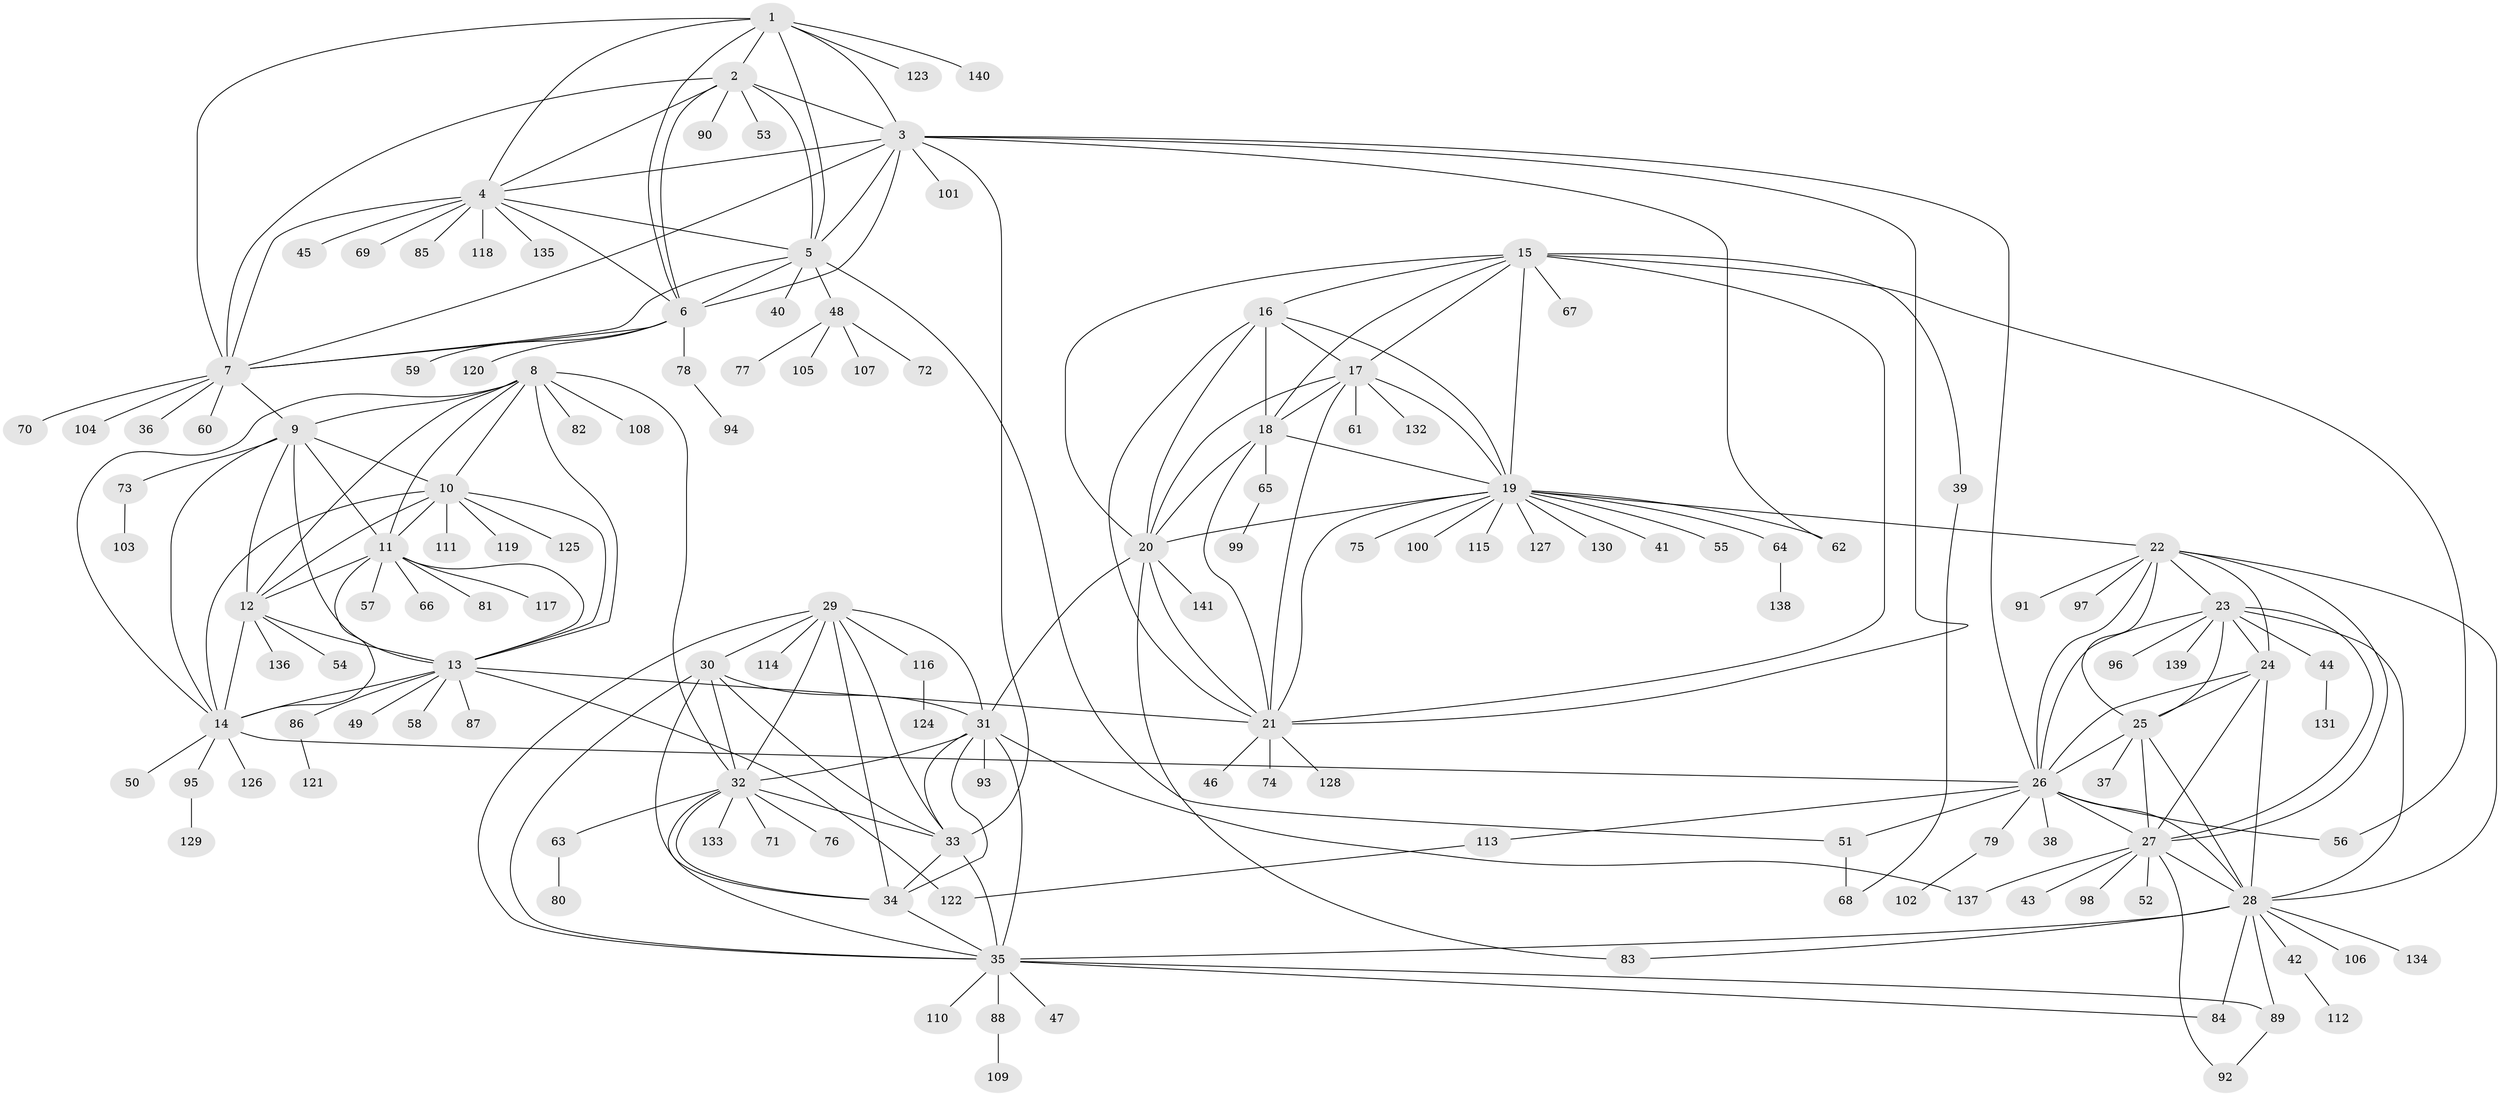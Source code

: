 // Generated by graph-tools (version 1.1) at 2025/55/03/09/25 04:55:35]
// undirected, 141 vertices, 231 edges
graph export_dot {
graph [start="1"]
  node [color=gray90,style=filled];
  1;
  2;
  3;
  4;
  5;
  6;
  7;
  8;
  9;
  10;
  11;
  12;
  13;
  14;
  15;
  16;
  17;
  18;
  19;
  20;
  21;
  22;
  23;
  24;
  25;
  26;
  27;
  28;
  29;
  30;
  31;
  32;
  33;
  34;
  35;
  36;
  37;
  38;
  39;
  40;
  41;
  42;
  43;
  44;
  45;
  46;
  47;
  48;
  49;
  50;
  51;
  52;
  53;
  54;
  55;
  56;
  57;
  58;
  59;
  60;
  61;
  62;
  63;
  64;
  65;
  66;
  67;
  68;
  69;
  70;
  71;
  72;
  73;
  74;
  75;
  76;
  77;
  78;
  79;
  80;
  81;
  82;
  83;
  84;
  85;
  86;
  87;
  88;
  89;
  90;
  91;
  92;
  93;
  94;
  95;
  96;
  97;
  98;
  99;
  100;
  101;
  102;
  103;
  104;
  105;
  106;
  107;
  108;
  109;
  110;
  111;
  112;
  113;
  114;
  115;
  116;
  117;
  118;
  119;
  120;
  121;
  122;
  123;
  124;
  125;
  126;
  127;
  128;
  129;
  130;
  131;
  132;
  133;
  134;
  135;
  136;
  137;
  138;
  139;
  140;
  141;
  1 -- 2;
  1 -- 3;
  1 -- 4;
  1 -- 5;
  1 -- 6;
  1 -- 7;
  1 -- 123;
  1 -- 140;
  2 -- 3;
  2 -- 4;
  2 -- 5;
  2 -- 6;
  2 -- 7;
  2 -- 53;
  2 -- 90;
  3 -- 4;
  3 -- 5;
  3 -- 6;
  3 -- 7;
  3 -- 21;
  3 -- 26;
  3 -- 33;
  3 -- 62;
  3 -- 101;
  4 -- 5;
  4 -- 6;
  4 -- 7;
  4 -- 45;
  4 -- 69;
  4 -- 85;
  4 -- 118;
  4 -- 135;
  5 -- 6;
  5 -- 7;
  5 -- 40;
  5 -- 48;
  5 -- 51;
  6 -- 7;
  6 -- 59;
  6 -- 78;
  6 -- 120;
  7 -- 9;
  7 -- 36;
  7 -- 60;
  7 -- 70;
  7 -- 104;
  8 -- 9;
  8 -- 10;
  8 -- 11;
  8 -- 12;
  8 -- 13;
  8 -- 14;
  8 -- 32;
  8 -- 82;
  8 -- 108;
  9 -- 10;
  9 -- 11;
  9 -- 12;
  9 -- 13;
  9 -- 14;
  9 -- 73;
  10 -- 11;
  10 -- 12;
  10 -- 13;
  10 -- 14;
  10 -- 111;
  10 -- 119;
  10 -- 125;
  11 -- 12;
  11 -- 13;
  11 -- 14;
  11 -- 57;
  11 -- 66;
  11 -- 81;
  11 -- 117;
  12 -- 13;
  12 -- 14;
  12 -- 54;
  12 -- 136;
  13 -- 14;
  13 -- 21;
  13 -- 49;
  13 -- 58;
  13 -- 86;
  13 -- 87;
  13 -- 122;
  14 -- 26;
  14 -- 50;
  14 -- 95;
  14 -- 126;
  15 -- 16;
  15 -- 17;
  15 -- 18;
  15 -- 19;
  15 -- 20;
  15 -- 21;
  15 -- 39;
  15 -- 56;
  15 -- 67;
  16 -- 17;
  16 -- 18;
  16 -- 19;
  16 -- 20;
  16 -- 21;
  17 -- 18;
  17 -- 19;
  17 -- 20;
  17 -- 21;
  17 -- 61;
  17 -- 132;
  18 -- 19;
  18 -- 20;
  18 -- 21;
  18 -- 65;
  19 -- 20;
  19 -- 21;
  19 -- 22;
  19 -- 41;
  19 -- 55;
  19 -- 62;
  19 -- 64;
  19 -- 75;
  19 -- 100;
  19 -- 115;
  19 -- 127;
  19 -- 130;
  20 -- 21;
  20 -- 31;
  20 -- 83;
  20 -- 141;
  21 -- 46;
  21 -- 74;
  21 -- 128;
  22 -- 23;
  22 -- 24;
  22 -- 25;
  22 -- 26;
  22 -- 27;
  22 -- 28;
  22 -- 91;
  22 -- 97;
  23 -- 24;
  23 -- 25;
  23 -- 26;
  23 -- 27;
  23 -- 28;
  23 -- 44;
  23 -- 96;
  23 -- 139;
  24 -- 25;
  24 -- 26;
  24 -- 27;
  24 -- 28;
  25 -- 26;
  25 -- 27;
  25 -- 28;
  25 -- 37;
  26 -- 27;
  26 -- 28;
  26 -- 38;
  26 -- 51;
  26 -- 56;
  26 -- 79;
  26 -- 113;
  27 -- 28;
  27 -- 43;
  27 -- 52;
  27 -- 92;
  27 -- 98;
  27 -- 137;
  28 -- 35;
  28 -- 42;
  28 -- 83;
  28 -- 84;
  28 -- 89;
  28 -- 106;
  28 -- 134;
  29 -- 30;
  29 -- 31;
  29 -- 32;
  29 -- 33;
  29 -- 34;
  29 -- 35;
  29 -- 114;
  29 -- 116;
  30 -- 31;
  30 -- 32;
  30 -- 33;
  30 -- 34;
  30 -- 35;
  31 -- 32;
  31 -- 33;
  31 -- 34;
  31 -- 35;
  31 -- 93;
  31 -- 137;
  32 -- 33;
  32 -- 34;
  32 -- 35;
  32 -- 63;
  32 -- 71;
  32 -- 76;
  32 -- 133;
  33 -- 34;
  33 -- 35;
  34 -- 35;
  35 -- 47;
  35 -- 84;
  35 -- 88;
  35 -- 89;
  35 -- 110;
  39 -- 68;
  42 -- 112;
  44 -- 131;
  48 -- 72;
  48 -- 77;
  48 -- 105;
  48 -- 107;
  51 -- 68;
  63 -- 80;
  64 -- 138;
  65 -- 99;
  73 -- 103;
  78 -- 94;
  79 -- 102;
  86 -- 121;
  88 -- 109;
  89 -- 92;
  95 -- 129;
  113 -- 122;
  116 -- 124;
}
